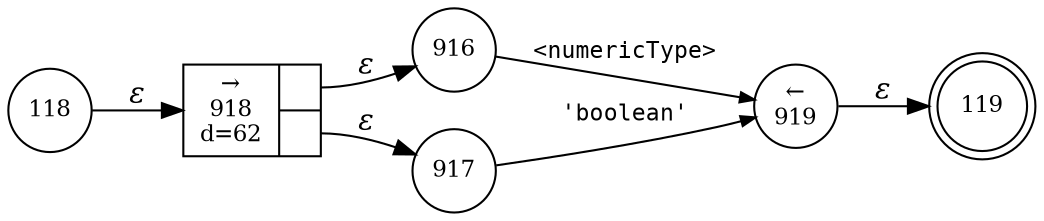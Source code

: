 digraph ATN {
rankdir=LR;
s119[fontsize=11, label="119", shape=doublecircle, fixedsize=true, width=.6];
s916[fontsize=11,label="916", shape=circle, fixedsize=true, width=.55, peripheries=1];
s917[fontsize=11,label="917", shape=circle, fixedsize=true, width=.55, peripheries=1];
s118[fontsize=11,label="118", shape=circle, fixedsize=true, width=.55, peripheries=1];
s918[fontsize=11,label="{&rarr;\n918\nd=62|{<p0>|<p1>}}", shape=record, fixedsize=false, peripheries=1];
s919[fontsize=11,label="&larr;\n919", shape=circle, fixedsize=true, width=.55, peripheries=1];
s118 -> s918 [fontname="Times-Italic", label="&epsilon;"];
s918:p0 -> s916 [fontname="Times-Italic", label="&epsilon;"];
s918:p1 -> s917 [fontname="Times-Italic", label="&epsilon;"];
s916 -> s919 [fontsize=11, fontname="Courier", arrowsize=.7, label = "<numericType>", arrowhead = normal];
s917 -> s919 [fontsize=11, fontname="Courier", arrowsize=.7, label = "'boolean'", arrowhead = normal];
s919 -> s119 [fontname="Times-Italic", label="&epsilon;"];
}